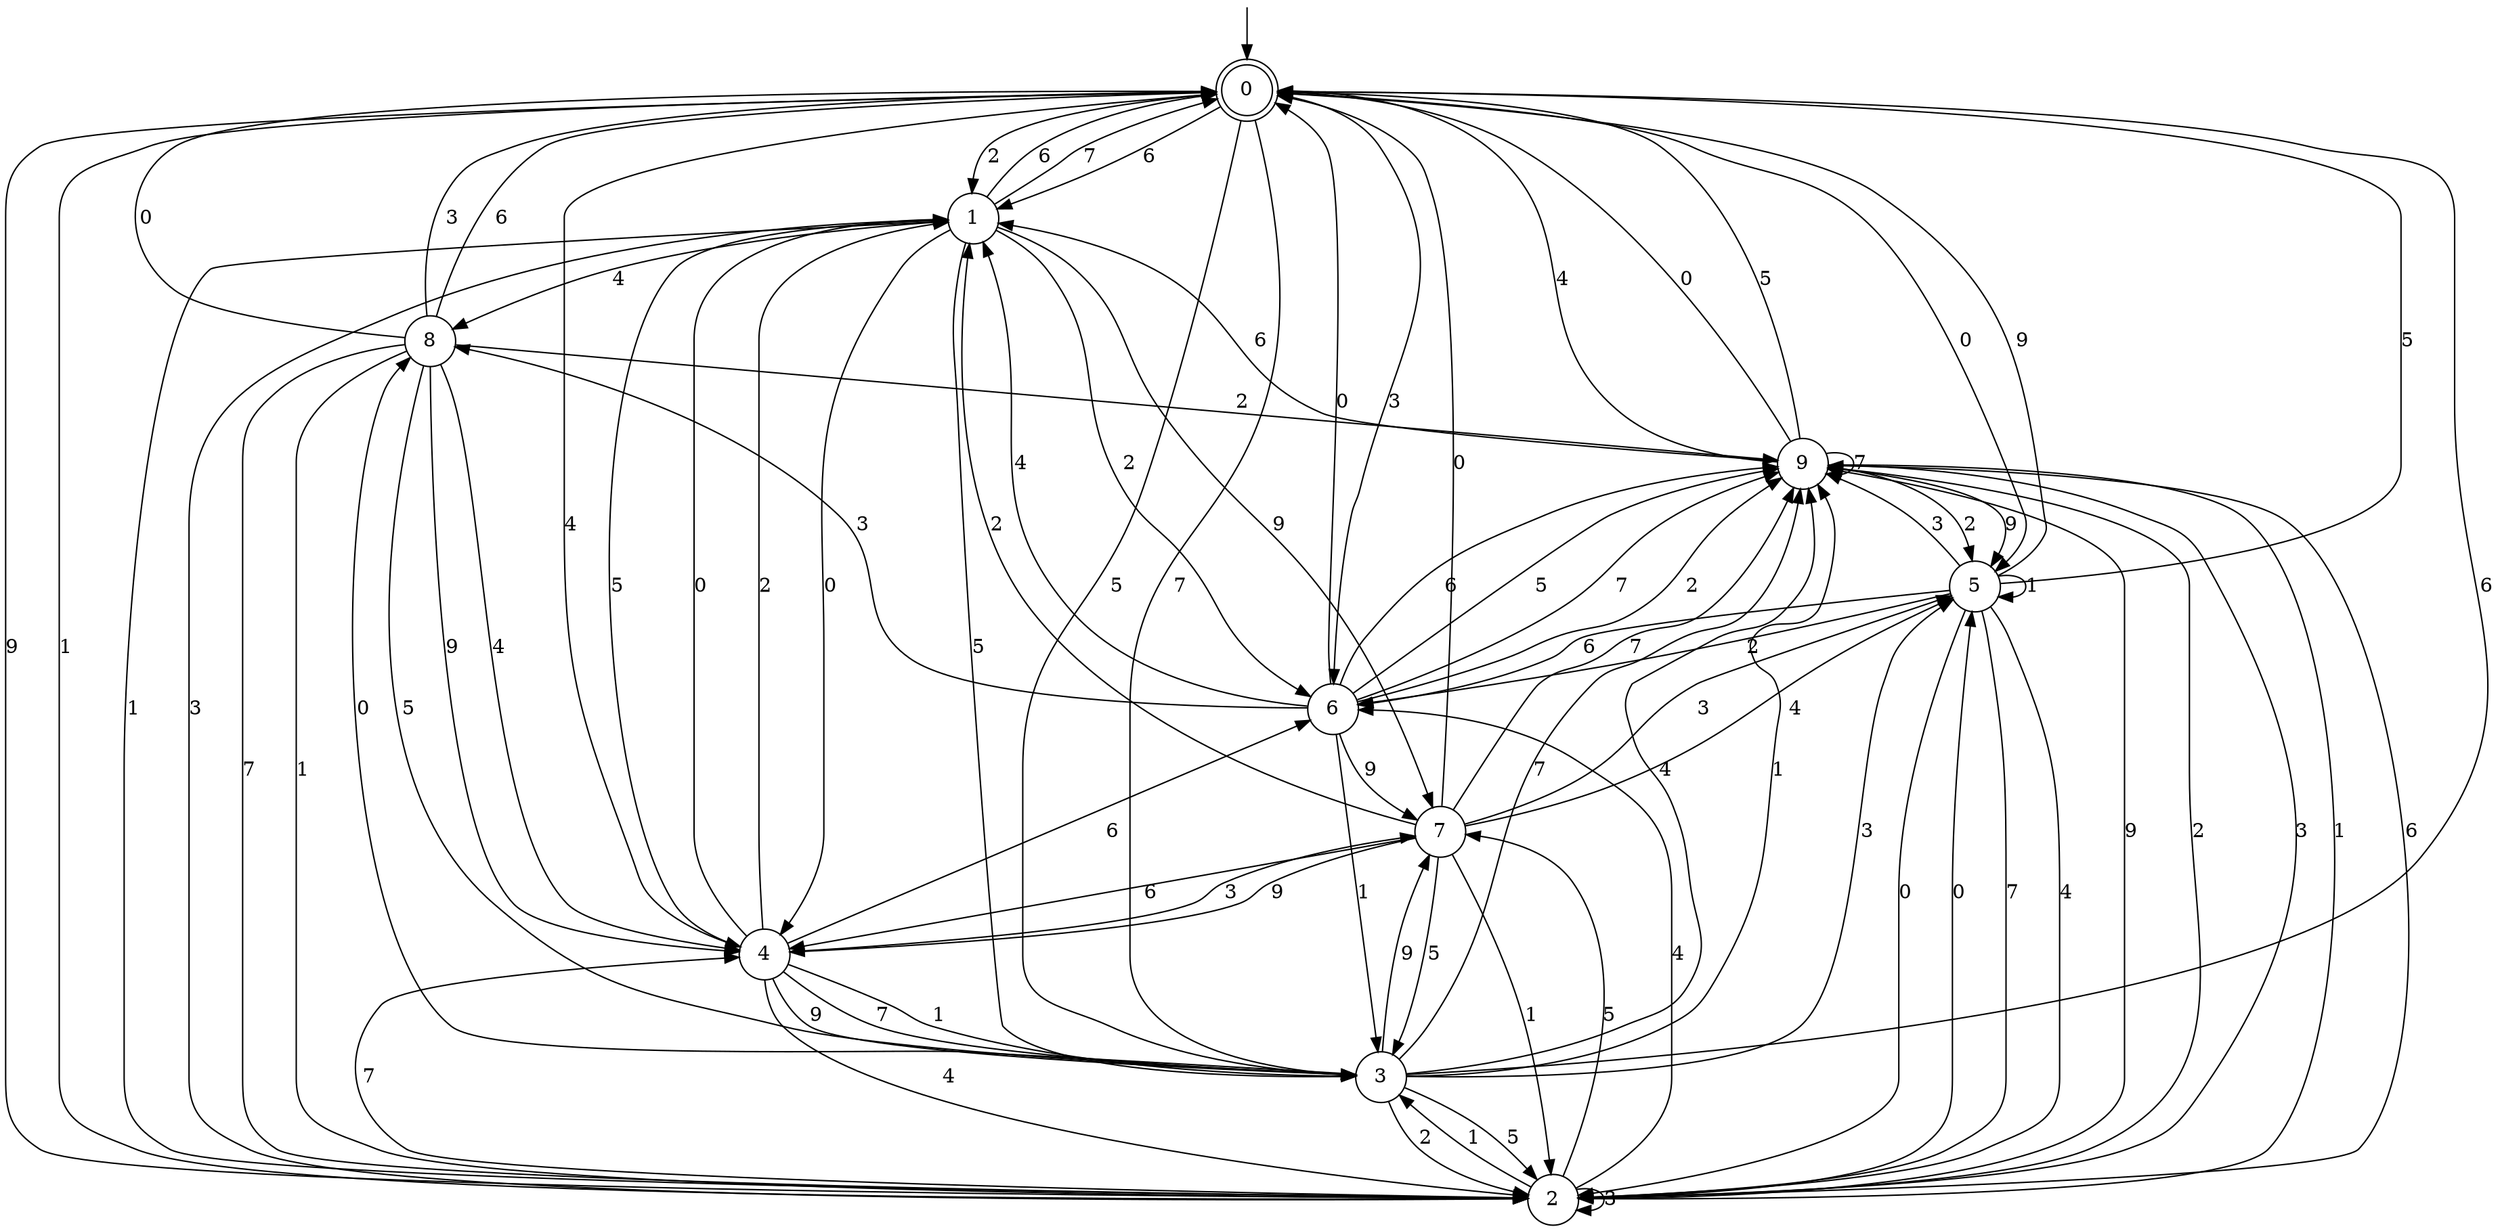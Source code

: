 digraph g {

	s0 [shape="doublecircle" label="0"];
	s1 [shape="circle" label="1"];
	s2 [shape="circle" label="2"];
	s3 [shape="circle" label="3"];
	s4 [shape="circle" label="4"];
	s5 [shape="circle" label="5"];
	s6 [shape="circle" label="6"];
	s7 [shape="circle" label="7"];
	s8 [shape="circle" label="8"];
	s9 [shape="circle" label="9"];
	s0 -> s1 [label="6"];
	s0 -> s2 [label="9"];
	s0 -> s3 [label="5"];
	s0 -> s3 [label="7"];
	s0 -> s4 [label="4"];
	s0 -> s2 [label="1"];
	s0 -> s5 [label="0"];
	s0 -> s6 [label="3"];
	s0 -> s1 [label="2"];
	s1 -> s0 [label="6"];
	s1 -> s7 [label="9"];
	s1 -> s3 [label="5"];
	s1 -> s0 [label="7"];
	s1 -> s8 [label="4"];
	s1 -> s2 [label="1"];
	s1 -> s4 [label="0"];
	s1 -> s2 [label="3"];
	s1 -> s6 [label="2"];
	s2 -> s9 [label="6"];
	s2 -> s9 [label="9"];
	s2 -> s7 [label="5"];
	s2 -> s4 [label="7"];
	s2 -> s6 [label="4"];
	s2 -> s3 [label="1"];
	s2 -> s5 [label="0"];
	s2 -> s2 [label="3"];
	s2 -> s9 [label="2"];
	s3 -> s0 [label="6"];
	s3 -> s7 [label="9"];
	s3 -> s2 [label="5"];
	s3 -> s9 [label="7"];
	s3 -> s9 [label="4"];
	s3 -> s9 [label="1"];
	s3 -> s8 [label="0"];
	s3 -> s5 [label="3"];
	s3 -> s2 [label="2"];
	s4 -> s6 [label="6"];
	s4 -> s3 [label="9"];
	s4 -> s1 [label="5"];
	s4 -> s3 [label="7"];
	s4 -> s2 [label="4"];
	s4 -> s3 [label="1"];
	s4 -> s1 [label="0"];
	s4 -> s7 [label="3"];
	s4 -> s1 [label="2"];
	s5 -> s6 [label="6"];
	s5 -> s0 [label="9"];
	s5 -> s0 [label="5"];
	s5 -> s2 [label="7"];
	s5 -> s2 [label="4"];
	s5 -> s5 [label="1"];
	s5 -> s2 [label="0"];
	s5 -> s9 [label="3"];
	s5 -> s6 [label="2"];
	s6 -> s9 [label="6"];
	s6 -> s7 [label="9"];
	s6 -> s9 [label="5"];
	s6 -> s9 [label="7"];
	s6 -> s1 [label="4"];
	s6 -> s3 [label="1"];
	s6 -> s0 [label="0"];
	s6 -> s8 [label="3"];
	s6 -> s9 [label="2"];
	s7 -> s4 [label="6"];
	s7 -> s4 [label="9"];
	s7 -> s3 [label="5"];
	s7 -> s9 [label="7"];
	s7 -> s5 [label="4"];
	s7 -> s2 [label="1"];
	s7 -> s0 [label="0"];
	s7 -> s5 [label="3"];
	s7 -> s1 [label="2"];
	s8 -> s0 [label="6"];
	s8 -> s4 [label="9"];
	s8 -> s3 [label="5"];
	s8 -> s2 [label="7"];
	s8 -> s4 [label="4"];
	s8 -> s2 [label="1"];
	s8 -> s0 [label="0"];
	s8 -> s0 [label="3"];
	s8 -> s9 [label="2"];
	s9 -> s1 [label="6"];
	s9 -> s5 [label="9"];
	s9 -> s0 [label="5"];
	s9 -> s9 [label="7"];
	s9 -> s0 [label="4"];
	s9 -> s2 [label="1"];
	s9 -> s0 [label="0"];
	s9 -> s2 [label="3"];
	s9 -> s5 [label="2"];

__start0 [label="" shape="none" width="0" height="0"];
__start0 -> s0;

}
